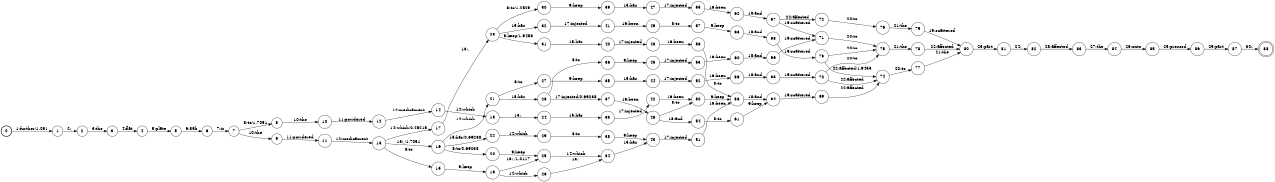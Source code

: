 digraph FST {
rankdir = LR;
size = "8.5,11";
label = "";
center = 1;
orientation = Portrait;
ranksep = "0.4";
nodesep = "0.25";
0 [label = "0", shape = circle, style = bold, fontsize = 14]
	0 -> 1 [label = "1:further/1.291", fontsize = 14];
1 [label = "1", shape = circle, style = solid, fontsize = 14]
	1 -> 2 [label = "2:,", fontsize = 14];
2 [label = "2", shape = circle, style = solid, fontsize = 14]
	2 -> 3 [label = "3:the", fontsize = 14];
3 [label = "3", shape = circle, style = solid, fontsize = 14]
	3 -> 4 [label = "4:flat", fontsize = 14];
4 [label = "4", shape = circle, style = solid, fontsize = 14]
	4 -> 5 [label = "5:plate", fontsize = 14];
5 [label = "5", shape = circle, style = solid, fontsize = 14]
	5 -> 6 [label = "6:85b", fontsize = 14];
6 [label = "6", shape = circle, style = solid, fontsize = 14]
	6 -> 7 [label = "7:is", fontsize = 14];
7 [label = "7", shape = circle, style = solid, fontsize = 14]
	7 -> 9 [label = "10:the", fontsize = 14];
	7 -> 8 [label = "8:to/1.7051", fontsize = 14];
8 [label = "8", shape = circle, style = solid, fontsize = 14]
	8 -> 10 [label = "10:the", fontsize = 14];
9 [label = "9", shape = circle, style = solid, fontsize = 14]
	9 -> 11 [label = "11:powdered", fontsize = 14];
10 [label = "10", shape = circle, style = solid, fontsize = 14]
	10 -> 12 [label = "11:powdered", fontsize = 14];
11 [label = "11", shape = circle, style = solid, fontsize = 14]
	11 -> 13 [label = "12:medicament", fontsize = 14];
12 [label = "12", shape = circle, style = solid, fontsize = 14]
	12 -> 14 [label = "12:medicament", fontsize = 14];
13 [label = "13", shape = circle, style = solid, fontsize = 14]
	13 -> 16 [label = "13:,/1.7051", fontsize = 14];
	13 -> 15 [label = "8:to", fontsize = 14];
	13 -> 17 [label = "14:which/0.45215", fontsize = 14];
14 [label = "14", shape = circle, style = solid, fontsize = 14]
	14 -> 18 [label = "14:which", fontsize = 14];
15 [label = "15", shape = circle, style = solid, fontsize = 14]
	15 -> 19 [label = "9:keep", fontsize = 14];
16 [label = "16", shape = circle, style = solid, fontsize = 14]
	16 -> 20 [label = "8:to/0.69238", fontsize = 14];
	16 -> 21 [label = "14:which", fontsize = 14];
	16 -> 22 [label = "15:has/0.69238", fontsize = 14];
17 [label = "17", shape = circle, style = solid, fontsize = 14]
	17 -> 23 [label = "13:,", fontsize = 14];
18 [label = "18", shape = circle, style = solid, fontsize = 14]
	18 -> 24 [label = "13:,", fontsize = 14];
19 [label = "19", shape = circle, style = solid, fontsize = 14]
	19 -> 25 [label = "13:,/1.0117", fontsize = 14];
	19 -> 26 [label = "14:which", fontsize = 14];
20 [label = "20", shape = circle, style = solid, fontsize = 14]
	20 -> 25 [label = "9:keep", fontsize = 14];
21 [label = "21", shape = circle, style = solid, fontsize = 14]
	21 -> 27 [label = "8:to", fontsize = 14];
	21 -> 28 [label = "15:has", fontsize = 14];
22 [label = "22", shape = circle, style = solid, fontsize = 14]
	22 -> 29 [label = "14:which", fontsize = 14];
23 [label = "23", shape = circle, style = solid, fontsize = 14]
	23 -> 30 [label = "8:to/1.2529", fontsize = 14];
	23 -> 31 [label = "9:keep/1.9453", fontsize = 14];
	23 -> 32 [label = "15:has", fontsize = 14];
24 [label = "24", shape = circle, style = solid, fontsize = 14]
	24 -> 33 [label = "15:has", fontsize = 14];
25 [label = "25", shape = circle, style = solid, fontsize = 14]
	25 -> 34 [label = "14:which", fontsize = 14];
26 [label = "26", shape = circle, style = solid, fontsize = 14]
	26 -> 34 [label = "13:,", fontsize = 14];
27 [label = "27", shape = circle, style = solid, fontsize = 14]
	27 -> 35 [label = "9:keep", fontsize = 14];
28 [label = "28", shape = circle, style = solid, fontsize = 14]
	28 -> 36 [label = "8:to", fontsize = 14];
	28 -> 37 [label = "17:injected/0.69238", fontsize = 14];
29 [label = "29", shape = circle, style = solid, fontsize = 14]
	29 -> 38 [label = "8:to", fontsize = 14];
30 [label = "30", shape = circle, style = solid, fontsize = 14]
	30 -> 39 [label = "9:keep", fontsize = 14];
31 [label = "31", shape = circle, style = solid, fontsize = 14]
	31 -> 40 [label = "15:has", fontsize = 14];
32 [label = "32", shape = circle, style = solid, fontsize = 14]
	32 -> 41 [label = "17:injected", fontsize = 14];
33 [label = "33", shape = circle, style = solid, fontsize = 14]
	33 -> 42 [label = "17:injected", fontsize = 14];
34 [label = "34", shape = circle, style = solid, fontsize = 14]
	34 -> 43 [label = "15:has", fontsize = 14];
35 [label = "35", shape = circle, style = solid, fontsize = 14]
	35 -> 44 [label = "15:has", fontsize = 14];
36 [label = "36", shape = circle, style = solid, fontsize = 14]
	36 -> 45 [label = "9:keep", fontsize = 14];
37 [label = "37", shape = circle, style = solid, fontsize = 14]
	37 -> 46 [label = "16:been", fontsize = 14];
38 [label = "38", shape = circle, style = solid, fontsize = 14]
	38 -> 43 [label = "9:keep", fontsize = 14];
39 [label = "39", shape = circle, style = solid, fontsize = 14]
	39 -> 47 [label = "15:has", fontsize = 14];
40 [label = "40", shape = circle, style = solid, fontsize = 14]
	40 -> 48 [label = "17:injected", fontsize = 14];
41 [label = "41", shape = circle, style = solid, fontsize = 14]
	41 -> 49 [label = "16:been", fontsize = 14];
42 [label = "42", shape = circle, style = solid, fontsize = 14]
	42 -> 50 [label = "16:been", fontsize = 14];
43 [label = "43", shape = circle, style = solid, fontsize = 14]
	43 -> 51 [label = "17:injected", fontsize = 14];
44 [label = "44", shape = circle, style = solid, fontsize = 14]
	44 -> 52 [label = "17:injected", fontsize = 14];
45 [label = "45", shape = circle, style = solid, fontsize = 14]
	45 -> 53 [label = "17:injected", fontsize = 14];
46 [label = "46", shape = circle, style = solid, fontsize = 14]
	46 -> 50 [label = "8:to", fontsize = 14];
	46 -> 54 [label = "18:and", fontsize = 14];
47 [label = "47", shape = circle, style = solid, fontsize = 14]
	47 -> 55 [label = "17:injected", fontsize = 14];
48 [label = "48", shape = circle, style = solid, fontsize = 14]
	48 -> 56 [label = "16:been", fontsize = 14];
49 [label = "49", shape = circle, style = solid, fontsize = 14]
	49 -> 57 [label = "8:to", fontsize = 14];
50 [label = "50", shape = circle, style = solid, fontsize = 14]
	50 -> 58 [label = "9:keep", fontsize = 14];
51 [label = "51", shape = circle, style = solid, fontsize = 14]
	51 -> 58 [label = "16:been", fontsize = 14];
52 [label = "52", shape = circle, style = solid, fontsize = 14]
	52 -> 59 [label = "16:been", fontsize = 14];
53 [label = "53", shape = circle, style = solid, fontsize = 14]
	53 -> 60 [label = "16:been", fontsize = 14];
54 [label = "54", shape = circle, style = solid, fontsize = 14]
	54 -> 61 [label = "8:to", fontsize = 14];
55 [label = "55", shape = circle, style = solid, fontsize = 14]
	55 -> 62 [label = "16:been", fontsize = 14];
56 [label = "56", shape = circle, style = solid, fontsize = 14]
	56 -> 58 [label = "8:to", fontsize = 14];
57 [label = "57", shape = circle, style = solid, fontsize = 14]
	57 -> 63 [label = "9:keep", fontsize = 14];
58 [label = "58", shape = circle, style = solid, fontsize = 14]
	58 -> 64 [label = "18:and", fontsize = 14];
59 [label = "59", shape = circle, style = solid, fontsize = 14]
	59 -> 65 [label = "18:and", fontsize = 14];
60 [label = "60", shape = circle, style = solid, fontsize = 14]
	60 -> 66 [label = "18:and", fontsize = 14];
61 [label = "61", shape = circle, style = solid, fontsize = 14]
	61 -> 64 [label = "9:keep", fontsize = 14];
62 [label = "62", shape = circle, style = solid, fontsize = 14]
	62 -> 67 [label = "18:and", fontsize = 14];
63 [label = "63", shape = circle, style = solid, fontsize = 14]
	63 -> 68 [label = "18:and", fontsize = 14];
64 [label = "64", shape = circle, style = solid, fontsize = 14]
	64 -> 69 [label = "19:scattered", fontsize = 14];
65 [label = "65", shape = circle, style = solid, fontsize = 14]
	65 -> 70 [label = "19:scattered", fontsize = 14];
66 [label = "66", shape = circle, style = solid, fontsize = 14]
	66 -> 71 [label = "19:scattered", fontsize = 14];
67 [label = "67", shape = circle, style = solid, fontsize = 14]
	67 -> 71 [label = "19:scattered", fontsize = 14];
	67 -> 72 [label = "22:affected", fontsize = 14];
68 [label = "68", shape = circle, style = solid, fontsize = 14]
	68 -> 73 [label = "19:scattered", fontsize = 14];
69 [label = "69", shape = circle, style = solid, fontsize = 14]
	69 -> 74 [label = "22:affected", fontsize = 14];
70 [label = "70", shape = circle, style = solid, fontsize = 14]
	70 -> 75 [label = "20:to", fontsize = 14];
	70 -> 74 [label = "22:affected", fontsize = 14];
71 [label = "71", shape = circle, style = solid, fontsize = 14]
	71 -> 75 [label = "20:to", fontsize = 14];
72 [label = "72", shape = circle, style = solid, fontsize = 14]
	72 -> 76 [label = "20:to", fontsize = 14];
73 [label = "73", shape = circle, style = solid, fontsize = 14]
	73 -> 75 [label = "20:to", fontsize = 14];
	73 -> 74 [label = "22:affected/1.9453", fontsize = 14];
74 [label = "74", shape = circle, style = solid, fontsize = 14]
	74 -> 77 [label = "20:to", fontsize = 14];
75 [label = "75", shape = circle, style = solid, fontsize = 14]
	75 -> 78 [label = "21:the", fontsize = 14];
76 [label = "76", shape = circle, style = solid, fontsize = 14]
	76 -> 79 [label = "21:the", fontsize = 14];
77 [label = "77", shape = circle, style = solid, fontsize = 14]
	77 -> 80 [label = "21:the", fontsize = 14];
78 [label = "78", shape = circle, style = solid, fontsize = 14]
	78 -> 80 [label = "22:affected", fontsize = 14];
79 [label = "79", shape = circle, style = solid, fontsize = 14]
	79 -> 80 [label = "19:scattered", fontsize = 14];
80 [label = "80", shape = circle, style = solid, fontsize = 14]
	80 -> 81 [label = "23:part", fontsize = 14];
81 [label = "81", shape = circle, style = solid, fontsize = 14]
	81 -> 82 [label = "24:,", fontsize = 14];
82 [label = "82", shape = circle, style = solid, fontsize = 14]
	82 -> 83 [label = "28:affected", fontsize = 14];
83 [label = "83", shape = circle, style = solid, fontsize = 14]
	83 -> 84 [label = "27:the", fontsize = 14];
84 [label = "84", shape = circle, style = solid, fontsize = 14]
	84 -> 85 [label = "26:onto", fontsize = 14];
85 [label = "85", shape = circle, style = solid, fontsize = 14]
	85 -> 86 [label = "25:pressed", fontsize = 14];
86 [label = "86", shape = circle, style = solid, fontsize = 14]
	86 -> 87 [label = "29:part", fontsize = 14];
87 [label = "87", shape = circle, style = solid, fontsize = 14]
	87 -> 88 [label = "30:.", fontsize = 14];
88 [label = "88", shape = doublecircle, style = solid, fontsize = 14]
}

